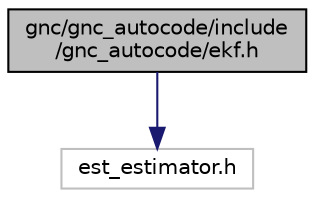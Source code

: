 digraph "gnc/gnc_autocode/include/gnc_autocode/ekf.h"
{
 // LATEX_PDF_SIZE
  edge [fontname="Helvetica",fontsize="10",labelfontname="Helvetica",labelfontsize="10"];
  node [fontname="Helvetica",fontsize="10",shape=record];
  Node1 [label="gnc/gnc_autocode/include\l/gnc_autocode/ekf.h",height=0.2,width=0.4,color="black", fillcolor="grey75", style="filled", fontcolor="black",tooltip=" "];
  Node1 -> Node2 [color="midnightblue",fontsize="10",style="solid",fontname="Helvetica"];
  Node2 [label="est_estimator.h",height=0.2,width=0.4,color="grey75", fillcolor="white", style="filled",tooltip=" "];
}
